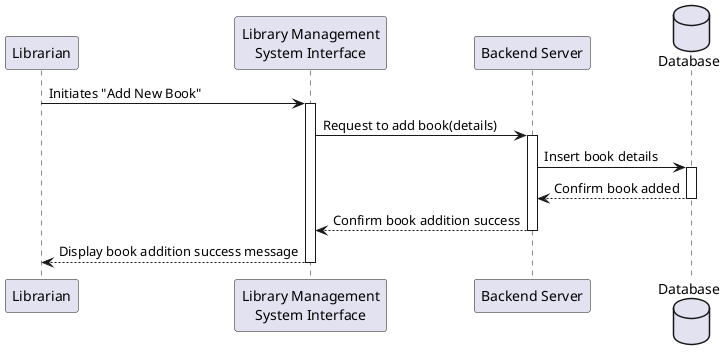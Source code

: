 @startuml
participant Librarian
participant "Library Management\nSystem Interface" as Interface
participant "Backend Server" as Backend
database Database

Librarian -> Interface : Initiates "Add New Book"
activate Interface

Interface -> Backend : Request to add book(details)
activate Backend

Backend -> Database : Insert book details
activate Database
Database --> Backend : Confirm book added
deactivate Database

Backend --> Interface : Confirm book addition success
deactivate Backend

Interface --> Librarian : Display book addition success message
deactivate Interface

@enduml